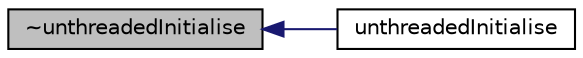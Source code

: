 digraph "~unthreadedInitialise"
{
  bgcolor="transparent";
  edge [fontname="Helvetica",fontsize="10",labelfontname="Helvetica",labelfontsize="10"];
  node [fontname="Helvetica",fontsize="10",shape=record];
  rankdir="LR";
  Node1 [label="~unthreadedInitialise",height=0.2,width=0.4,color="black", fillcolor="grey75", style="filled" fontcolor="black"];
  Node1 -> Node2 [dir="back",color="midnightblue",fontsize="10",style="solid",fontname="Helvetica"];
  Node2 [label="unthreadedInitialise",height=0.2,width=0.4,color="black",URL="$classFoam_1_1fileOperations_1_1unthreadedInitialise.html#a6d49a263dd949ae57aa713d5eb7fe073",tooltip="Construct from components. "];
}
